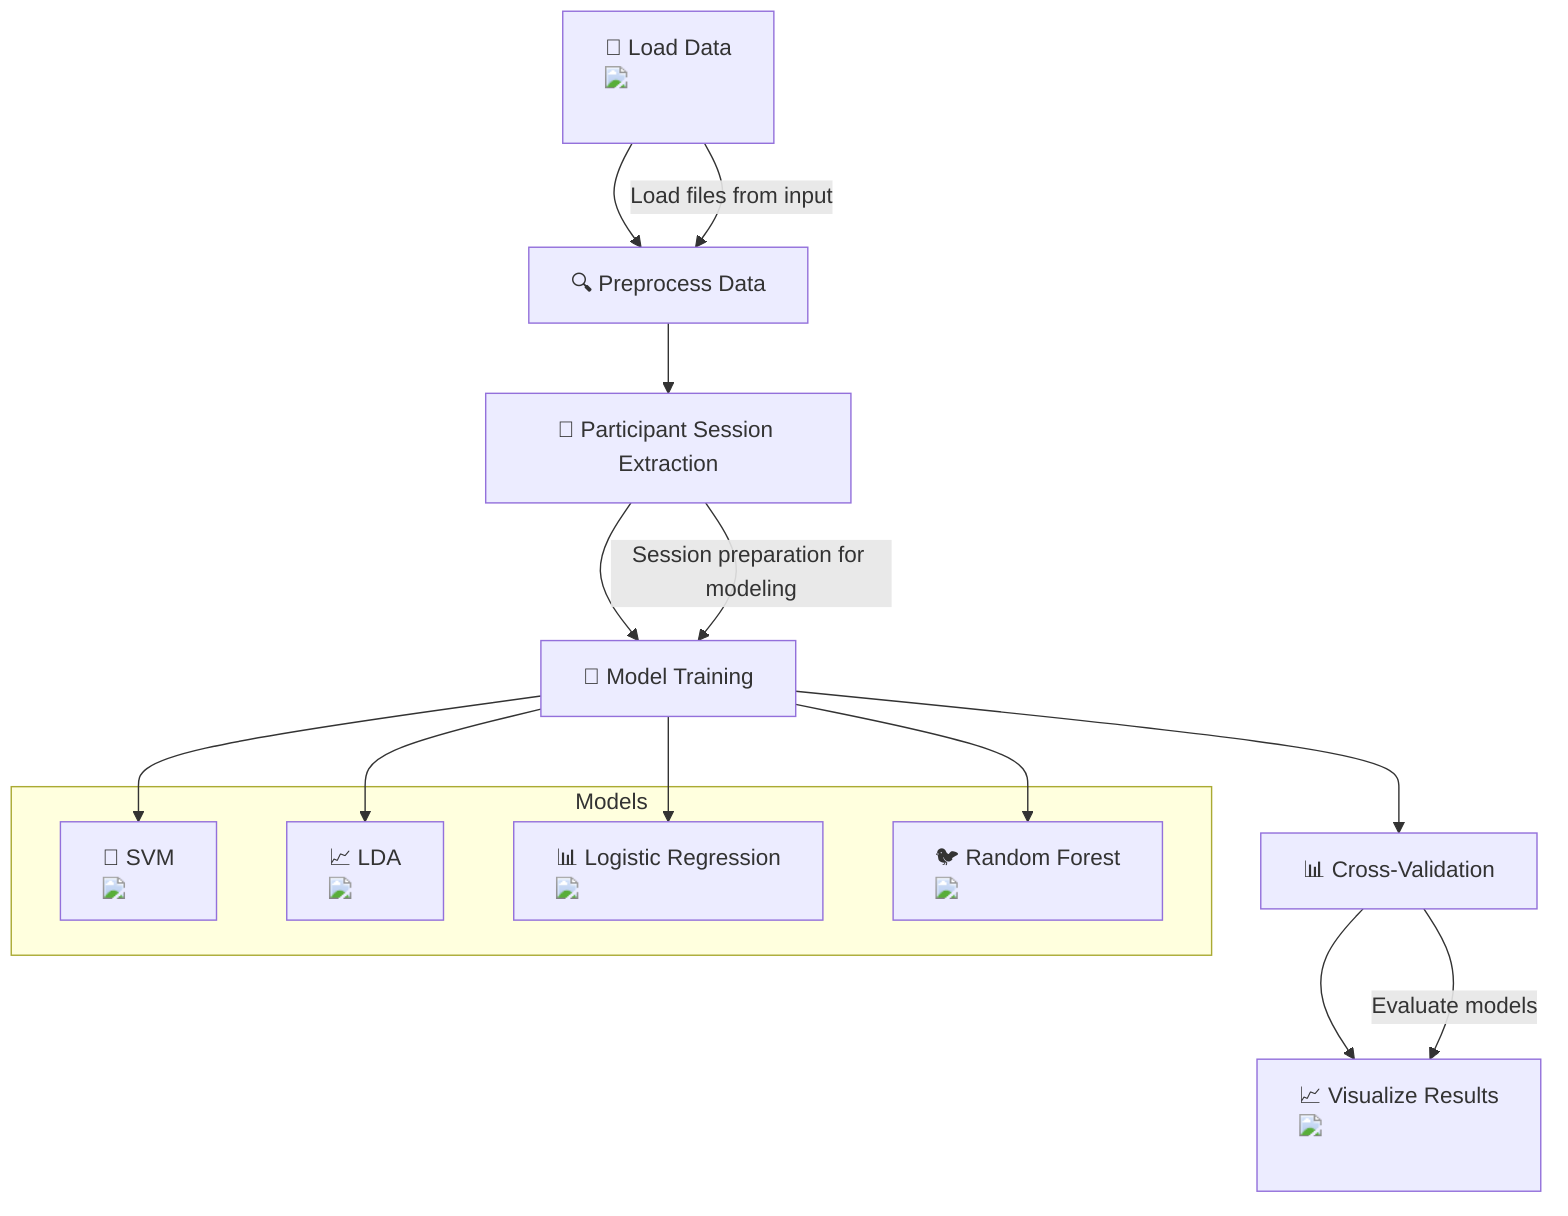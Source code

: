 graph TD;
    A["📂 Load Data <img src='icons/file.svg'/> <br/>"] --> B["🔍 Preprocess Data"];
    B --> C["👥 Participant Session Extraction"];
    C --> D["🧠 Model Training"];
    D --> E["📊 Cross-Validation"];
    E --> F["📈 Visualize Results <img src='dummy_plots/lineplot_template.svg'/> <br/>"];

    A -->|Load files from input| B;
    C -->|Session preparation for modeling| D;
    E -->|Evaluate models| F;

    subgraph Models
        direction TB;
        model1["🤖 SVM <img src='icons/brain.svg'/>"];
        model2["📈 LDA <img src='icons/brain.svg'/>"];
        model3["📊 Logistic Regression <img src='icons/brain.svg'/>"];
        model4["🐦 Random Forest <img src='icons/brain.svg'/>"];
    end

    D --> model1;
    D --> model2;
    D --> model3;
    D --> model4;